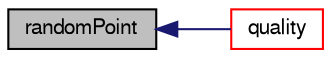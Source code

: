 digraph "randomPoint"
{
  bgcolor="transparent";
  edge [fontname="FreeSans",fontsize="10",labelfontname="FreeSans",labelfontsize="10"];
  node [fontname="FreeSans",fontsize="10",shape=record];
  rankdir="LR";
  Node214 [label="randomPoint",height=0.2,width=0.4,color="black", fillcolor="grey75", style="filled", fontcolor="black"];
  Node214 -> Node215 [dir="back",color="midnightblue",fontsize="10",style="solid",fontname="FreeSans"];
  Node215 [label="quality",height=0.2,width=0.4,color="red",URL="$a27586.html#ae80c3d154fae380e1f49e4c032d8a981",tooltip="Return quality: Ratio of tetrahedron and circum-sphere. "];
}
